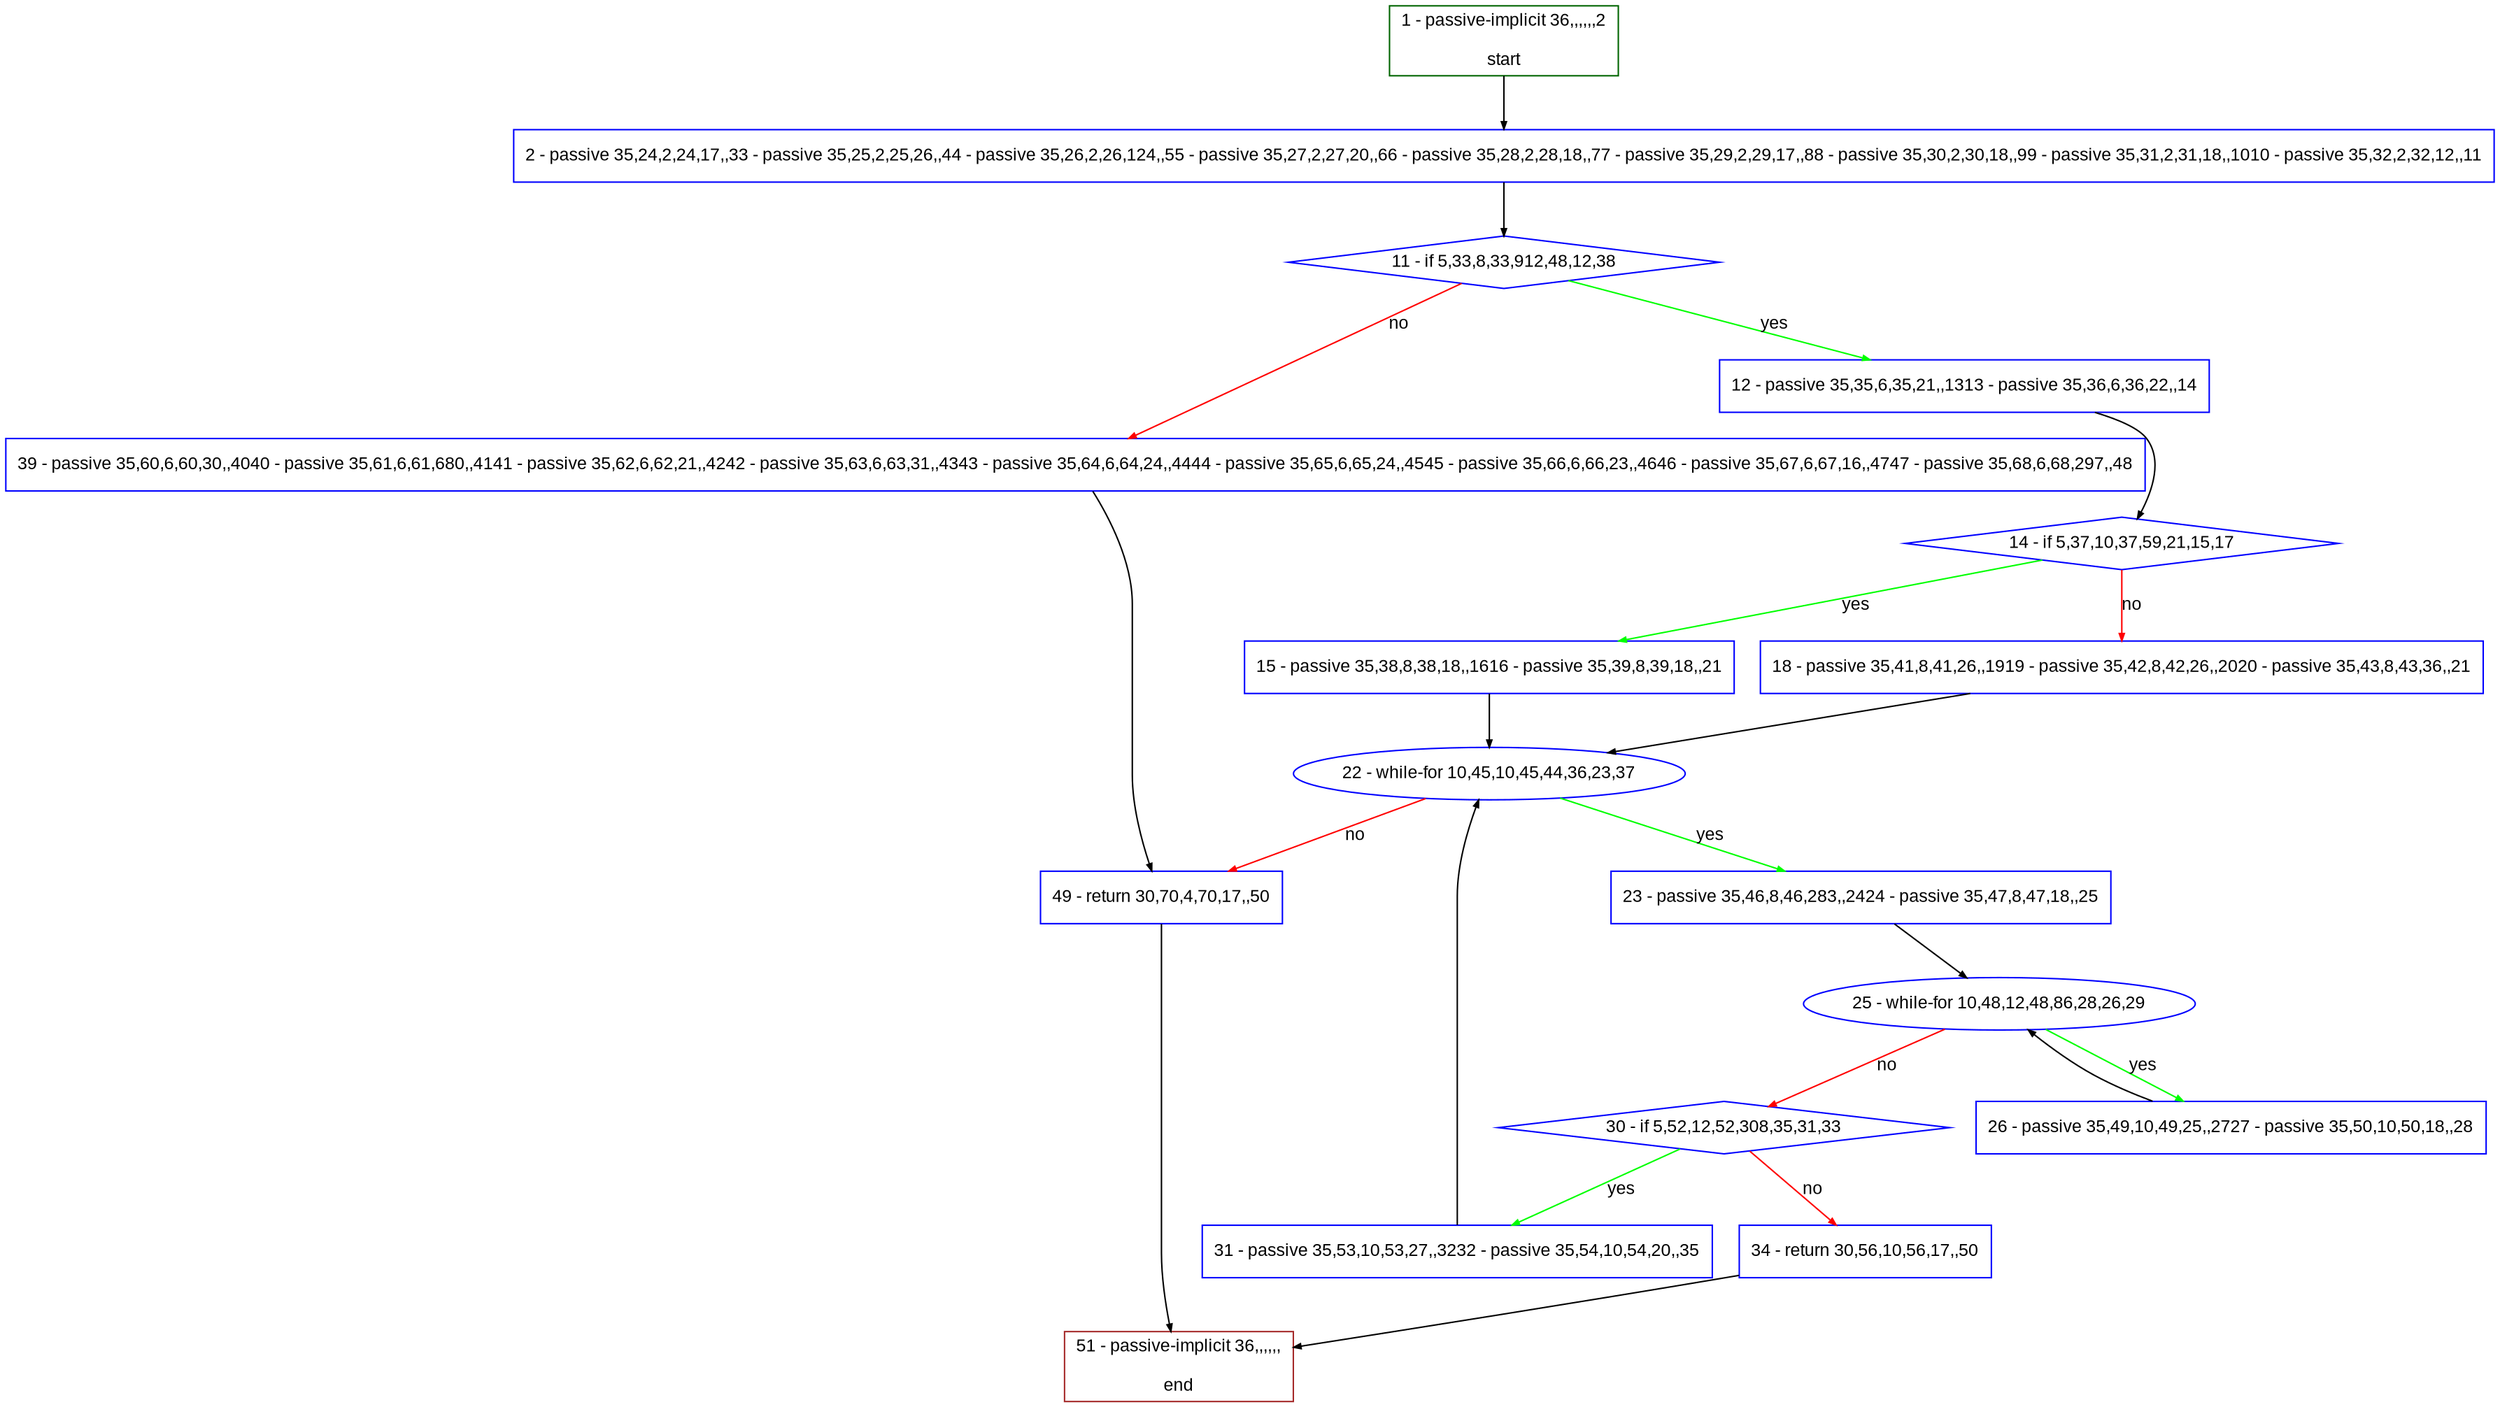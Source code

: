 digraph "" {
  graph [pack="true", label="", fontsize="12", packmode="clust", fontname="Arial", fillcolor="#FFFFCC", bgcolor="white", style="rounded,filled", compound="true"];
  node [node_initialized="no", label="", color="grey", fontsize="12", fillcolor="white", fontname="Arial", style="filled", shape="rectangle", compound="true", fixedsize="false"];
  edge [fontcolor="black", arrowhead="normal", arrowtail="none", arrowsize="0.5", ltail="", label="", color="black", fontsize="12", lhead="", fontname="Arial", dir="forward", compound="true"];
  __N1 [label="2 - passive 35,24,2,24,17,,33 - passive 35,25,2,25,26,,44 - passive 35,26,2,26,124,,55 - passive 35,27,2,27,20,,66 - passive 35,28,2,28,18,,77 - passive 35,29,2,29,17,,88 - passive 35,30,2,30,18,,99 - passive 35,31,2,31,18,,1010 - passive 35,32,2,32,12,,11", color="#0000ff", fillcolor="#ffffff", style="filled", shape="box"];
  __N2 [label="1 - passive-implicit 36,,,,,,2\n\nstart", color="#006400", fillcolor="#ffffff", style="filled", shape="box"];
  __N3 [label="11 - if 5,33,8,33,912,48,12,38", color="#0000ff", fillcolor="#ffffff", style="filled", shape="diamond"];
  __N4 [label="12 - passive 35,35,6,35,21,,1313 - passive 35,36,6,36,22,,14", color="#0000ff", fillcolor="#ffffff", style="filled", shape="box"];
  __N5 [label="39 - passive 35,60,6,60,30,,4040 - passive 35,61,6,61,680,,4141 - passive 35,62,6,62,21,,4242 - passive 35,63,6,63,31,,4343 - passive 35,64,6,64,24,,4444 - passive 35,65,6,65,24,,4545 - passive 35,66,6,66,23,,4646 - passive 35,67,6,67,16,,4747 - passive 35,68,6,68,297,,48", color="#0000ff", fillcolor="#ffffff", style="filled", shape="box"];
  __N6 [label="14 - if 5,37,10,37,59,21,15,17", color="#0000ff", fillcolor="#ffffff", style="filled", shape="diamond"];
  __N7 [label="15 - passive 35,38,8,38,18,,1616 - passive 35,39,8,39,18,,21", color="#0000ff", fillcolor="#ffffff", style="filled", shape="box"];
  __N8 [label="18 - passive 35,41,8,41,26,,1919 - passive 35,42,8,42,26,,2020 - passive 35,43,8,43,36,,21", color="#0000ff", fillcolor="#ffffff", style="filled", shape="box"];
  __N9 [label="22 - while-for 10,45,10,45,44,36,23,37", color="#0000ff", fillcolor="#ffffff", style="filled", shape="oval"];
  __N10 [label="23 - passive 35,46,8,46,283,,2424 - passive 35,47,8,47,18,,25", color="#0000ff", fillcolor="#ffffff", style="filled", shape="box"];
  __N11 [label="49 - return 30,70,4,70,17,,50", color="#0000ff", fillcolor="#ffffff", style="filled", shape="box"];
  __N12 [label="25 - while-for 10,48,12,48,86,28,26,29", color="#0000ff", fillcolor="#ffffff", style="filled", shape="oval"];
  __N13 [label="26 - passive 35,49,10,49,25,,2727 - passive 35,50,10,50,18,,28", color="#0000ff", fillcolor="#ffffff", style="filled", shape="box"];
  __N14 [label="30 - if 5,52,12,52,308,35,31,33", color="#0000ff", fillcolor="#ffffff", style="filled", shape="diamond"];
  __N15 [label="31 - passive 35,53,10,53,27,,3232 - passive 35,54,10,54,20,,35", color="#0000ff", fillcolor="#ffffff", style="filled", shape="box"];
  __N16 [label="34 - return 30,56,10,56,17,,50", color="#0000ff", fillcolor="#ffffff", style="filled", shape="box"];
  __N17 [label="51 - passive-implicit 36,,,,,,\n\nend", color="#a52a2a", fillcolor="#ffffff", style="filled", shape="box"];
  __N2 -> __N1 [arrowhead="normal", arrowtail="none", color="#000000", label="", dir="forward"];
  __N1 -> __N3 [arrowhead="normal", arrowtail="none", color="#000000", label="", dir="forward"];
  __N3 -> __N4 [arrowhead="normal", arrowtail="none", color="#00ff00", label="yes", dir="forward"];
  __N3 -> __N5 [arrowhead="normal", arrowtail="none", color="#ff0000", label="no", dir="forward"];
  __N4 -> __N6 [arrowhead="normal", arrowtail="none", color="#000000", label="", dir="forward"];
  __N6 -> __N7 [arrowhead="normal", arrowtail="none", color="#00ff00", label="yes", dir="forward"];
  __N6 -> __N8 [arrowhead="normal", arrowtail="none", color="#ff0000", label="no", dir="forward"];
  __N7 -> __N9 [arrowhead="normal", arrowtail="none", color="#000000", label="", dir="forward"];
  __N8 -> __N9 [arrowhead="normal", arrowtail="none", color="#000000", label="", dir="forward"];
  __N9 -> __N10 [arrowhead="normal", arrowtail="none", color="#00ff00", label="yes", dir="forward"];
  __N9 -> __N11 [arrowhead="normal", arrowtail="none", color="#ff0000", label="no", dir="forward"];
  __N10 -> __N12 [arrowhead="normal", arrowtail="none", color="#000000", label="", dir="forward"];
  __N12 -> __N13 [arrowhead="normal", arrowtail="none", color="#00ff00", label="yes", dir="forward"];
  __N13 -> __N12 [arrowhead="normal", arrowtail="none", color="#000000", label="", dir="forward"];
  __N12 -> __N14 [arrowhead="normal", arrowtail="none", color="#ff0000", label="no", dir="forward"];
  __N14 -> __N15 [arrowhead="normal", arrowtail="none", color="#00ff00", label="yes", dir="forward"];
  __N14 -> __N16 [arrowhead="normal", arrowtail="none", color="#ff0000", label="no", dir="forward"];
  __N15 -> __N9 [arrowhead="normal", arrowtail="none", color="#000000", label="", dir="forward"];
  __N16 -> __N17 [arrowhead="normal", arrowtail="none", color="#000000", label="", dir="forward"];
  __N5 -> __N11 [arrowhead="normal", arrowtail="none", color="#000000", label="", dir="forward"];
  __N11 -> __N17 [arrowhead="normal", arrowtail="none", color="#000000", label="", dir="forward"];
}
